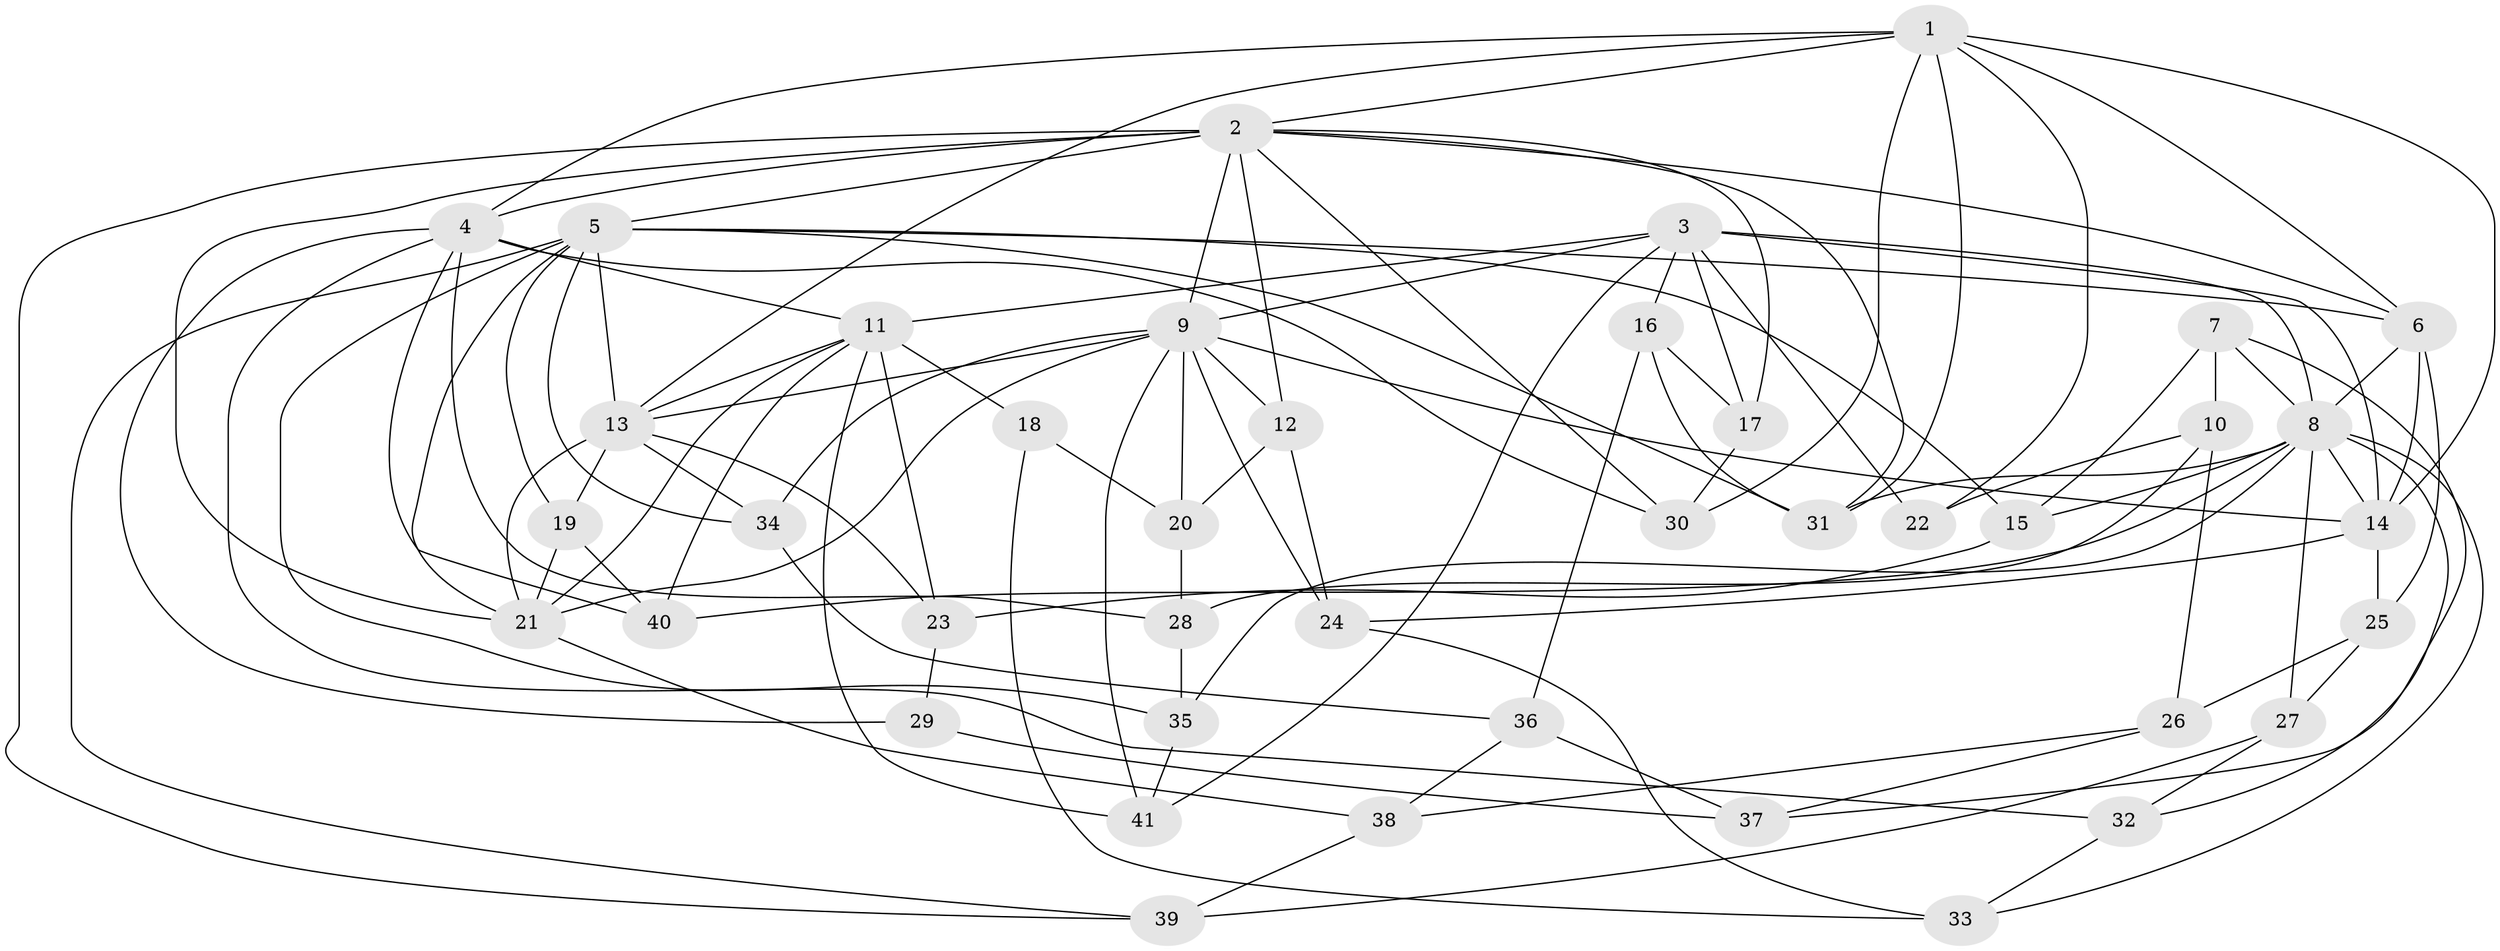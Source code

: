 // original degree distribution, {4: 1.0}
// Generated by graph-tools (version 1.1) at 2025/38/03/09/25 02:38:16]
// undirected, 41 vertices, 108 edges
graph export_dot {
graph [start="1"]
  node [color=gray90,style=filled];
  1;
  2;
  3;
  4;
  5;
  6;
  7;
  8;
  9;
  10;
  11;
  12;
  13;
  14;
  15;
  16;
  17;
  18;
  19;
  20;
  21;
  22;
  23;
  24;
  25;
  26;
  27;
  28;
  29;
  30;
  31;
  32;
  33;
  34;
  35;
  36;
  37;
  38;
  39;
  40;
  41;
  1 -- 2 [weight=1.0];
  1 -- 4 [weight=1.0];
  1 -- 6 [weight=1.0];
  1 -- 13 [weight=2.0];
  1 -- 14 [weight=2.0];
  1 -- 22 [weight=1.0];
  1 -- 30 [weight=1.0];
  1 -- 31 [weight=1.0];
  2 -- 4 [weight=2.0];
  2 -- 5 [weight=1.0];
  2 -- 6 [weight=1.0];
  2 -- 9 [weight=1.0];
  2 -- 12 [weight=1.0];
  2 -- 17 [weight=1.0];
  2 -- 21 [weight=1.0];
  2 -- 30 [weight=1.0];
  2 -- 31 [weight=1.0];
  2 -- 39 [weight=1.0];
  3 -- 8 [weight=1.0];
  3 -- 9 [weight=1.0];
  3 -- 11 [weight=2.0];
  3 -- 14 [weight=1.0];
  3 -- 16 [weight=1.0];
  3 -- 17 [weight=1.0];
  3 -- 22 [weight=2.0];
  3 -- 41 [weight=1.0];
  4 -- 11 [weight=1.0];
  4 -- 28 [weight=1.0];
  4 -- 29 [weight=2.0];
  4 -- 30 [weight=1.0];
  4 -- 32 [weight=1.0];
  4 -- 40 [weight=1.0];
  5 -- 6 [weight=1.0];
  5 -- 13 [weight=1.0];
  5 -- 15 [weight=1.0];
  5 -- 19 [weight=1.0];
  5 -- 21 [weight=1.0];
  5 -- 31 [weight=1.0];
  5 -- 34 [weight=1.0];
  5 -- 35 [weight=1.0];
  5 -- 39 [weight=1.0];
  6 -- 8 [weight=1.0];
  6 -- 14 [weight=1.0];
  6 -- 25 [weight=1.0];
  7 -- 8 [weight=1.0];
  7 -- 10 [weight=1.0];
  7 -- 15 [weight=1.0];
  7 -- 37 [weight=1.0];
  8 -- 14 [weight=1.0];
  8 -- 15 [weight=1.0];
  8 -- 27 [weight=1.0];
  8 -- 31 [weight=2.0];
  8 -- 32 [weight=1.0];
  8 -- 33 [weight=1.0];
  8 -- 35 [weight=1.0];
  8 -- 40 [weight=1.0];
  9 -- 12 [weight=1.0];
  9 -- 13 [weight=1.0];
  9 -- 14 [weight=1.0];
  9 -- 20 [weight=1.0];
  9 -- 21 [weight=1.0];
  9 -- 24 [weight=1.0];
  9 -- 34 [weight=1.0];
  9 -- 41 [weight=1.0];
  10 -- 22 [weight=1.0];
  10 -- 26 [weight=1.0];
  10 -- 28 [weight=1.0];
  11 -- 13 [weight=1.0];
  11 -- 18 [weight=2.0];
  11 -- 21 [weight=1.0];
  11 -- 23 [weight=1.0];
  11 -- 40 [weight=1.0];
  11 -- 41 [weight=1.0];
  12 -- 20 [weight=1.0];
  12 -- 24 [weight=1.0];
  13 -- 19 [weight=1.0];
  13 -- 21 [weight=2.0];
  13 -- 23 [weight=1.0];
  13 -- 34 [weight=1.0];
  14 -- 24 [weight=1.0];
  14 -- 25 [weight=1.0];
  15 -- 23 [weight=1.0];
  16 -- 17 [weight=1.0];
  16 -- 31 [weight=1.0];
  16 -- 36 [weight=1.0];
  17 -- 30 [weight=1.0];
  18 -- 20 [weight=1.0];
  18 -- 33 [weight=1.0];
  19 -- 21 [weight=1.0];
  19 -- 40 [weight=1.0];
  20 -- 28 [weight=1.0];
  21 -- 38 [weight=1.0];
  23 -- 29 [weight=1.0];
  24 -- 33 [weight=1.0];
  25 -- 26 [weight=1.0];
  25 -- 27 [weight=1.0];
  26 -- 37 [weight=1.0];
  26 -- 38 [weight=1.0];
  27 -- 32 [weight=1.0];
  27 -- 39 [weight=1.0];
  28 -- 35 [weight=1.0];
  29 -- 37 [weight=1.0];
  32 -- 33 [weight=1.0];
  34 -- 36 [weight=1.0];
  35 -- 41 [weight=1.0];
  36 -- 37 [weight=1.0];
  36 -- 38 [weight=1.0];
  38 -- 39 [weight=1.0];
}
